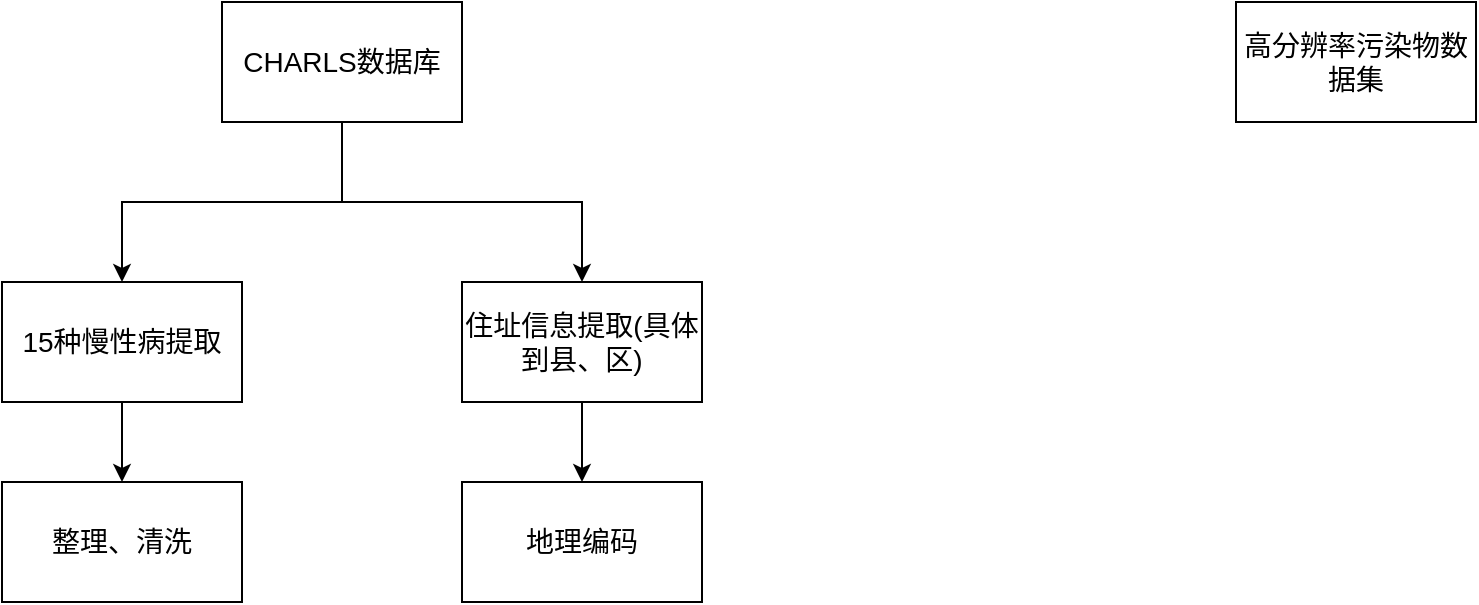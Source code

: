 <mxfile version="24.7.10">
  <diagram name="第 1 页" id="S4vARhh8KjMdQaPIsJIj">
    <mxGraphModel dx="1066" dy="602" grid="1" gridSize="10" guides="1" tooltips="1" connect="1" arrows="1" fold="1" page="1" pageScale="1" pageWidth="827" pageHeight="1169" math="0" shadow="0">
      <root>
        <mxCell id="0" />
        <mxCell id="1" parent="0" />
        <mxCell id="u7QFWZwP_d8b8XSbBpdV-6" style="edgeStyle=orthogonalEdgeStyle;rounded=0;orthogonalLoop=1;jettySize=auto;html=1;entryX=0.5;entryY=0;entryDx=0;entryDy=0;fontSize=14;" edge="1" parent="1" source="u7QFWZwP_d8b8XSbBpdV-1" target="u7QFWZwP_d8b8XSbBpdV-2">
          <mxGeometry relative="1" as="geometry" />
        </mxCell>
        <mxCell id="u7QFWZwP_d8b8XSbBpdV-7" style="edgeStyle=orthogonalEdgeStyle;rounded=0;orthogonalLoop=1;jettySize=auto;html=1;fontSize=14;" edge="1" parent="1" source="u7QFWZwP_d8b8XSbBpdV-1" target="u7QFWZwP_d8b8XSbBpdV-3">
          <mxGeometry relative="1" as="geometry" />
        </mxCell>
        <mxCell id="u7QFWZwP_d8b8XSbBpdV-1" value="CHARLS数据库" style="rounded=0;whiteSpace=wrap;html=1;fontSize=14;" vertex="1" parent="1">
          <mxGeometry x="200" y="200" width="120" height="60" as="geometry" />
        </mxCell>
        <mxCell id="u7QFWZwP_d8b8XSbBpdV-9" style="edgeStyle=orthogonalEdgeStyle;rounded=0;orthogonalLoop=1;jettySize=auto;html=1;fontSize=14;" edge="1" parent="1" source="u7QFWZwP_d8b8XSbBpdV-2" target="u7QFWZwP_d8b8XSbBpdV-5">
          <mxGeometry relative="1" as="geometry" />
        </mxCell>
        <mxCell id="u7QFWZwP_d8b8XSbBpdV-2" value="15种慢性病提取" style="rounded=0;whiteSpace=wrap;html=1;fontSize=14;" vertex="1" parent="1">
          <mxGeometry x="90" y="340" width="120" height="60" as="geometry" />
        </mxCell>
        <mxCell id="u7QFWZwP_d8b8XSbBpdV-8" style="edgeStyle=orthogonalEdgeStyle;rounded=0;orthogonalLoop=1;jettySize=auto;html=1;exitX=0.5;exitY=1;exitDx=0;exitDy=0;fontSize=14;" edge="1" parent="1" source="u7QFWZwP_d8b8XSbBpdV-3" target="u7QFWZwP_d8b8XSbBpdV-4">
          <mxGeometry relative="1" as="geometry" />
        </mxCell>
        <mxCell id="u7QFWZwP_d8b8XSbBpdV-3" value="住址信息提取(具体到县、区)" style="rounded=0;whiteSpace=wrap;html=1;fontSize=14;" vertex="1" parent="1">
          <mxGeometry x="320" y="340" width="120" height="60" as="geometry" />
        </mxCell>
        <mxCell id="u7QFWZwP_d8b8XSbBpdV-4" value="地理编码" style="rounded=0;whiteSpace=wrap;html=1;fontSize=14;" vertex="1" parent="1">
          <mxGeometry x="320" y="440" width="120" height="60" as="geometry" />
        </mxCell>
        <mxCell id="u7QFWZwP_d8b8XSbBpdV-5" value="整理、清洗" style="rounded=0;whiteSpace=wrap;html=1;fontSize=14;" vertex="1" parent="1">
          <mxGeometry x="90" y="440" width="120" height="60" as="geometry" />
        </mxCell>
        <mxCell id="u7QFWZwP_d8b8XSbBpdV-10" value="高分辨率污染物数据集" style="rounded=0;whiteSpace=wrap;html=1;fontSize=14;" vertex="1" parent="1">
          <mxGeometry x="707" y="200" width="120" height="60" as="geometry" />
        </mxCell>
      </root>
    </mxGraphModel>
  </diagram>
</mxfile>

